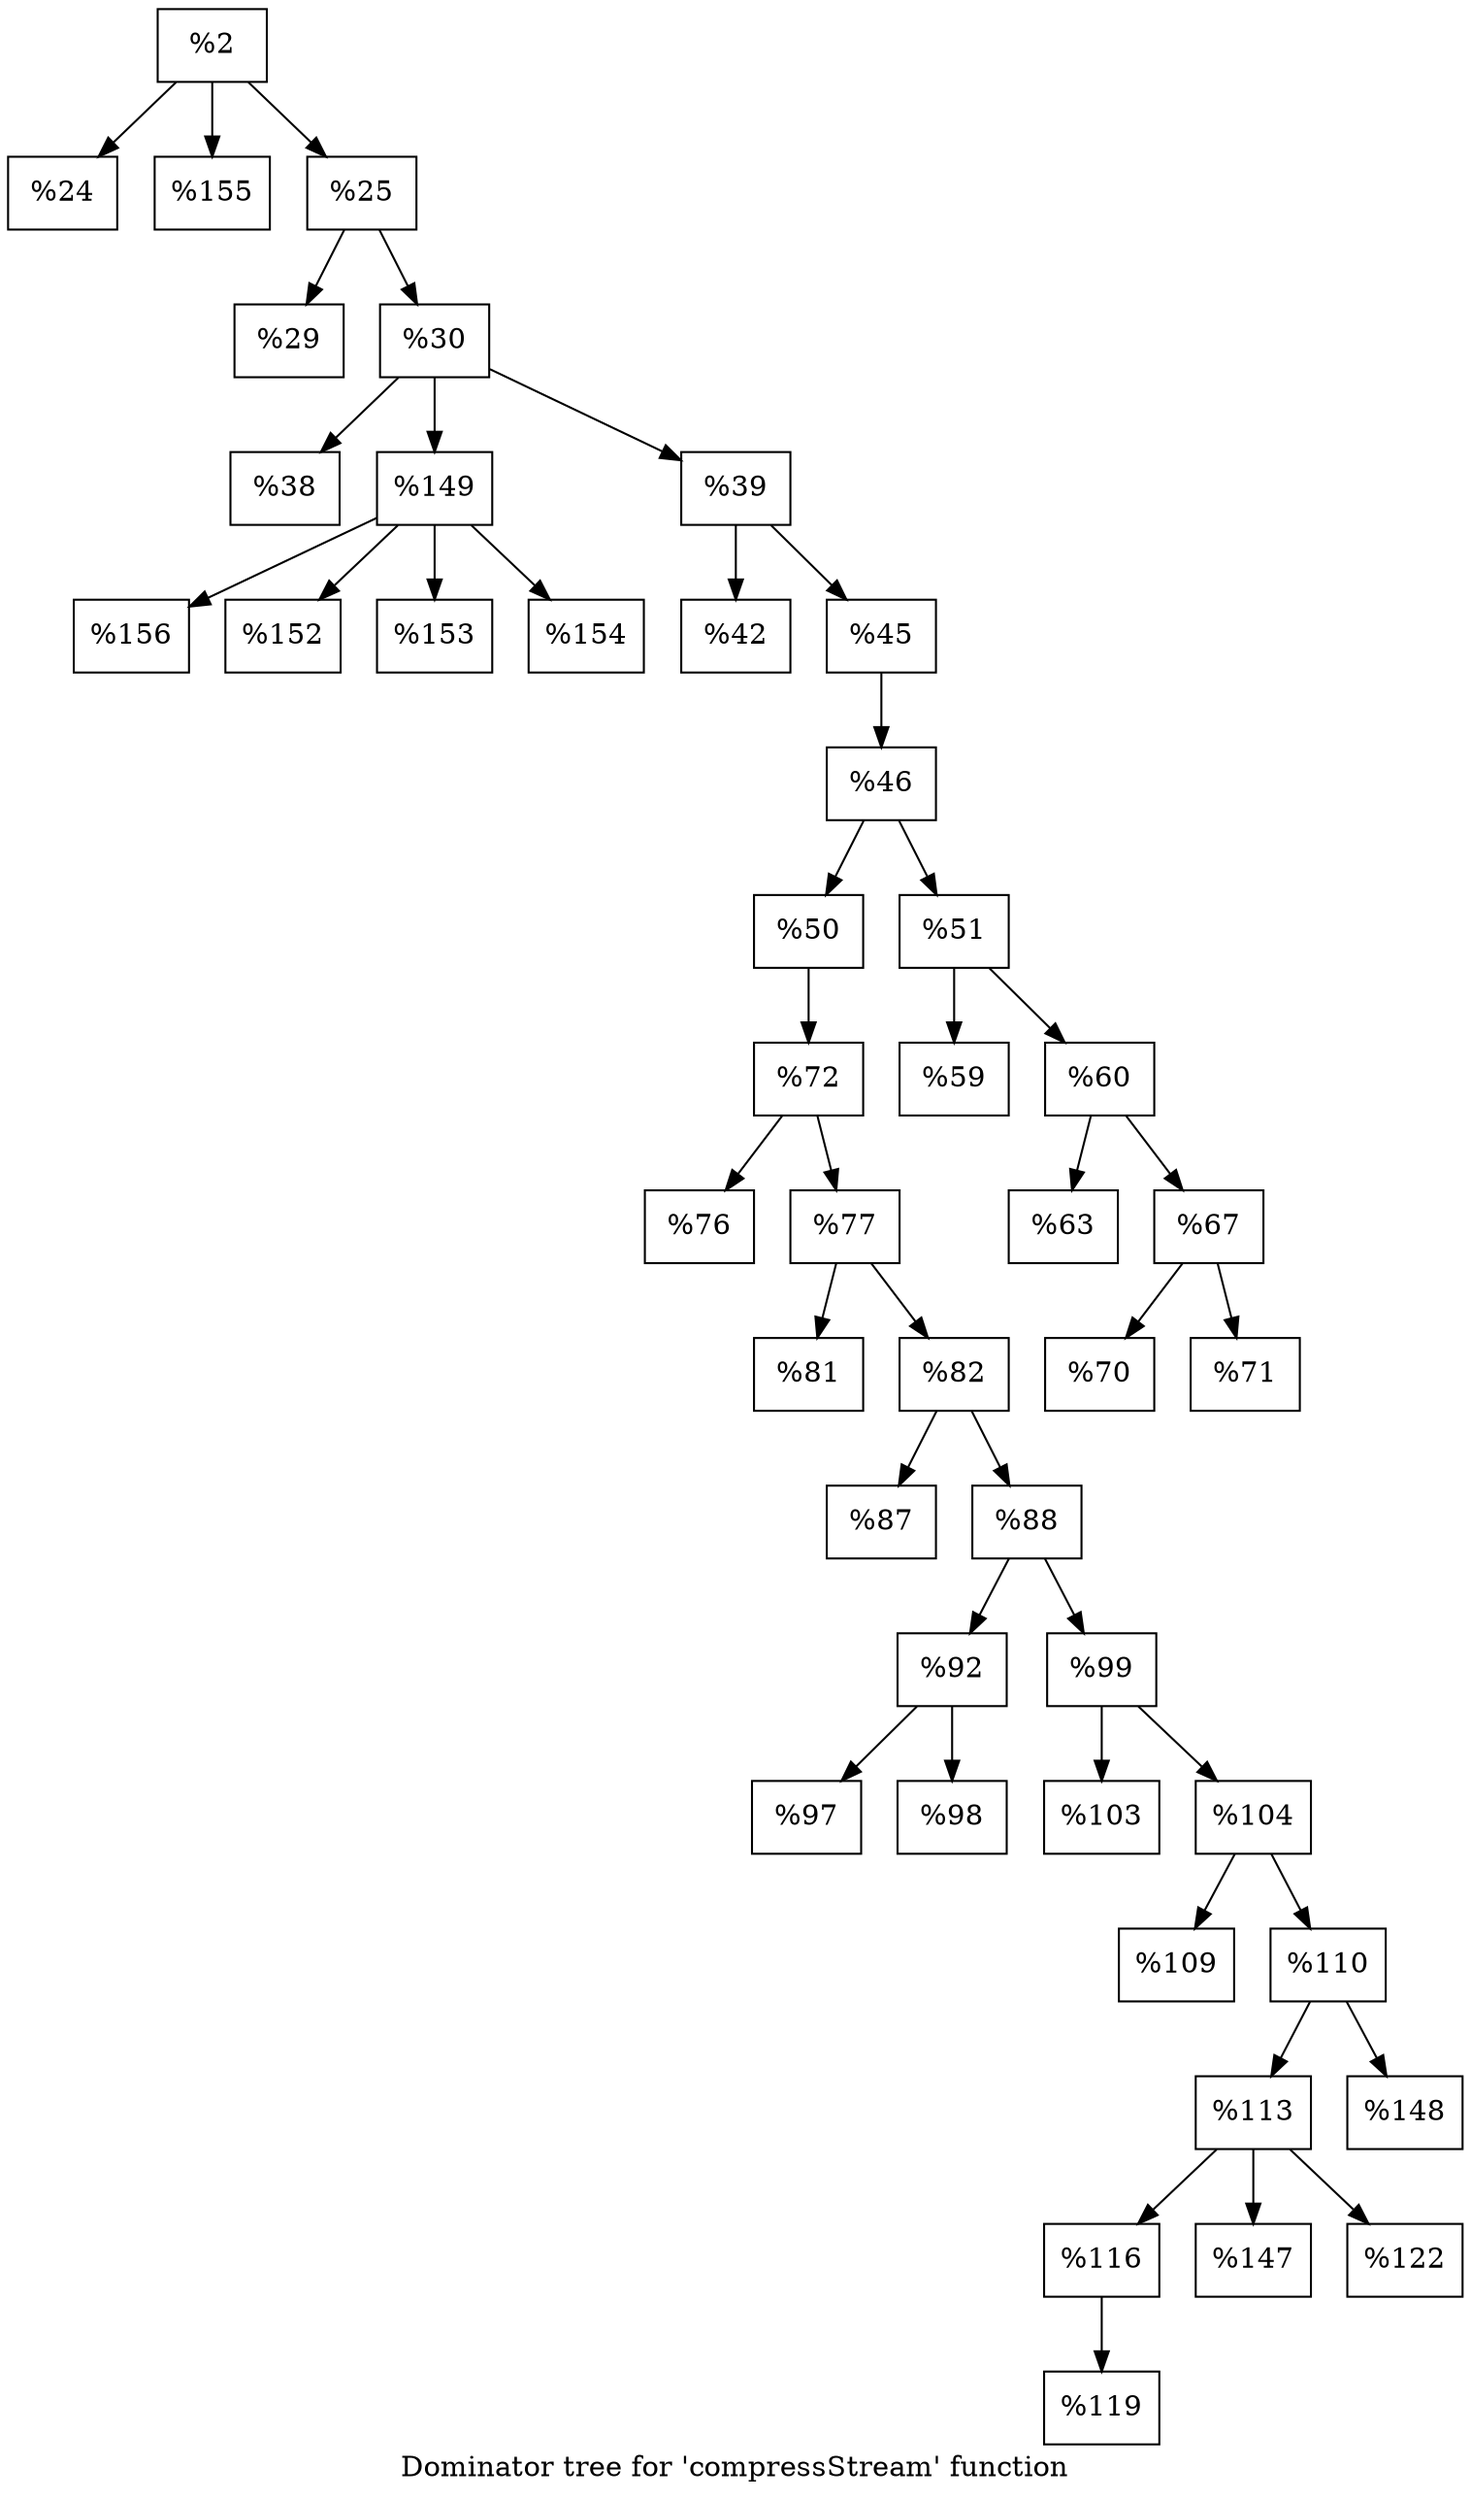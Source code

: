 digraph "Dominator tree for 'compressStream' function" {
	label="Dominator tree for 'compressStream' function";

	Node0x219aa80 [shape=record,label="{%2}"];
	Node0x219aa80 -> Node0x207b220;
	Node0x219aa80 -> Node0x2161170;
	Node0x219aa80 -> Node0x2179270;
	Node0x207b220 [shape=record,label="{%24}"];
	Node0x2161170 [shape=record,label="{%155}"];
	Node0x2179270 [shape=record,label="{%25}"];
	Node0x2179270 -> Node0x2127750;
	Node0x2179270 -> Node0x2176fe0;
	Node0x2127750 [shape=record,label="{%29}"];
	Node0x2176fe0 [shape=record,label="{%30}"];
	Node0x2176fe0 -> Node0x2176e60;
	Node0x2176fe0 -> Node0x20fd6e0;
	Node0x2176fe0 -> Node0x221dd20;
	Node0x2176e60 [shape=record,label="{%38}"];
	Node0x20fd6e0 [shape=record,label="{%149}"];
	Node0x20fd6e0 -> Node0x1fb8ea0;
	Node0x20fd6e0 -> Node0x21f9bf0;
	Node0x20fd6e0 -> Node0x20b1400;
	Node0x20fd6e0 -> Node0x216c690;
	Node0x1fb8ea0 [shape=record,label="{%156}"];
	Node0x21f9bf0 [shape=record,label="{%152}"];
	Node0x20b1400 [shape=record,label="{%153}"];
	Node0x216c690 [shape=record,label="{%154}"];
	Node0x221dd20 [shape=record,label="{%39}"];
	Node0x221dd20 -> Node0x22192d0;
	Node0x221dd20 -> Node0x2181760;
	Node0x22192d0 [shape=record,label="{%42}"];
	Node0x2181760 [shape=record,label="{%45}"];
	Node0x2181760 -> Node0x1f2da00;
	Node0x1f2da00 [shape=record,label="{%46}"];
	Node0x1f2da00 -> Node0x1fe1080;
	Node0x1f2da00 -> Node0x2162530;
	Node0x1fe1080 [shape=record,label="{%50}"];
	Node0x1fe1080 -> Node0x2142ff0;
	Node0x2142ff0 [shape=record,label="{%72}"];
	Node0x2142ff0 -> Node0x21fdd80;
	Node0x2142ff0 -> Node0x2224150;
	Node0x21fdd80 [shape=record,label="{%76}"];
	Node0x2224150 [shape=record,label="{%77}"];
	Node0x2224150 -> Node0x21424b0;
	Node0x2224150 -> Node0x2203920;
	Node0x21424b0 [shape=record,label="{%81}"];
	Node0x2203920 [shape=record,label="{%82}"];
	Node0x2203920 -> Node0x1fe38f0;
	Node0x2203920 -> Node0x220da30;
	Node0x1fe38f0 [shape=record,label="{%87}"];
	Node0x220da30 [shape=record,label="{%88}"];
	Node0x220da30 -> Node0x220ae10;
	Node0x220da30 -> Node0x20b48c0;
	Node0x220ae10 [shape=record,label="{%92}"];
	Node0x220ae10 -> Node0x210eb60;
	Node0x220ae10 -> Node0x2178140;
	Node0x210eb60 [shape=record,label="{%97}"];
	Node0x2178140 [shape=record,label="{%98}"];
	Node0x20b48c0 [shape=record,label="{%99}"];
	Node0x20b48c0 -> Node0x1f2ded0;
	Node0x20b48c0 -> Node0x210e4e0;
	Node0x1f2ded0 [shape=record,label="{%103}"];
	Node0x210e4e0 [shape=record,label="{%104}"];
	Node0x210e4e0 -> Node0x2195b70;
	Node0x210e4e0 -> Node0x1fb7630;
	Node0x2195b70 [shape=record,label="{%109}"];
	Node0x1fb7630 [shape=record,label="{%110}"];
	Node0x1fb7630 -> Node0x218f770;
	Node0x1fb7630 -> Node0x2227300;
	Node0x218f770 [shape=record,label="{%113}"];
	Node0x218f770 -> Node0x2219da0;
	Node0x218f770 -> Node0x1eb1180;
	Node0x218f770 -> Node0x212c590;
	Node0x2219da0 [shape=record,label="{%116}"];
	Node0x2219da0 -> Node0x21469b0;
	Node0x21469b0 [shape=record,label="{%119}"];
	Node0x1eb1180 [shape=record,label="{%147}"];
	Node0x212c590 [shape=record,label="{%122}"];
	Node0x2227300 [shape=record,label="{%148}"];
	Node0x2162530 [shape=record,label="{%51}"];
	Node0x2162530 -> Node0x2120160;
	Node0x2162530 -> Node0x1fb8170;
	Node0x2120160 [shape=record,label="{%59}"];
	Node0x1fb8170 [shape=record,label="{%60}"];
	Node0x1fb8170 -> Node0x21747a0;
	Node0x1fb8170 -> Node0x2218f60;
	Node0x21747a0 [shape=record,label="{%63}"];
	Node0x2218f60 [shape=record,label="{%67}"];
	Node0x2218f60 -> Node0x2192e70;
	Node0x2218f60 -> Node0x2220ac0;
	Node0x2192e70 [shape=record,label="{%70}"];
	Node0x2220ac0 [shape=record,label="{%71}"];
}
